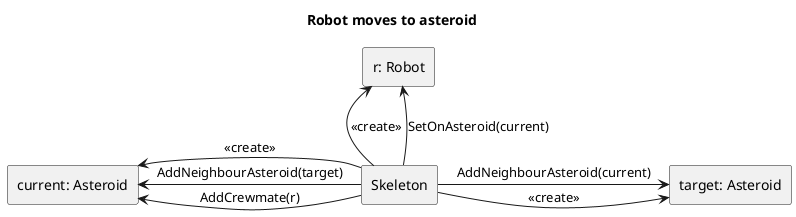 @startuml

title "Robot moves to asteroid"

rectangle "r: Robot" as settler
rectangle "current: Asteroid" as current
rectangle "target: Asteroid" as target
rectangle "Skeleton" as skeleton

skeleton -up-> settler : <<create>>
skeleton -up-> settler: SetOnAsteroid(current)
skeleton -left-> current : <<create>>
skeleton-left-> current: AddCrewmate(r)
skeleton -left-> current: AddNeighbourAsteroid(target)
skeleton -right-> target: <<create>>
skeleton -right-> target: AddNeighbourAsteroid(current)

@enduml
